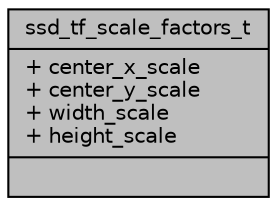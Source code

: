 digraph "ssd_tf_scale_factors_t"
{
 // INTERACTIVE_SVG=YES
 // LATEX_PDF_SIZE
  bgcolor="transparent";
  edge [fontname="Helvetica",fontsize="10",labelfontname="Helvetica",labelfontsize="10"];
  node [fontname="Helvetica",fontsize="10",shape=record];
  Node1 [label="{ssd_tf_scale_factors_t\n|+ center_x_scale\l+ center_y_scale\l+ width_scale\l+ height_scale\l|}",height=0.2,width=0.4,color="black", fillcolor="grey75", style="filled", fontcolor="black",tooltip="Description of the scale factors of SSD for TF."];
}
